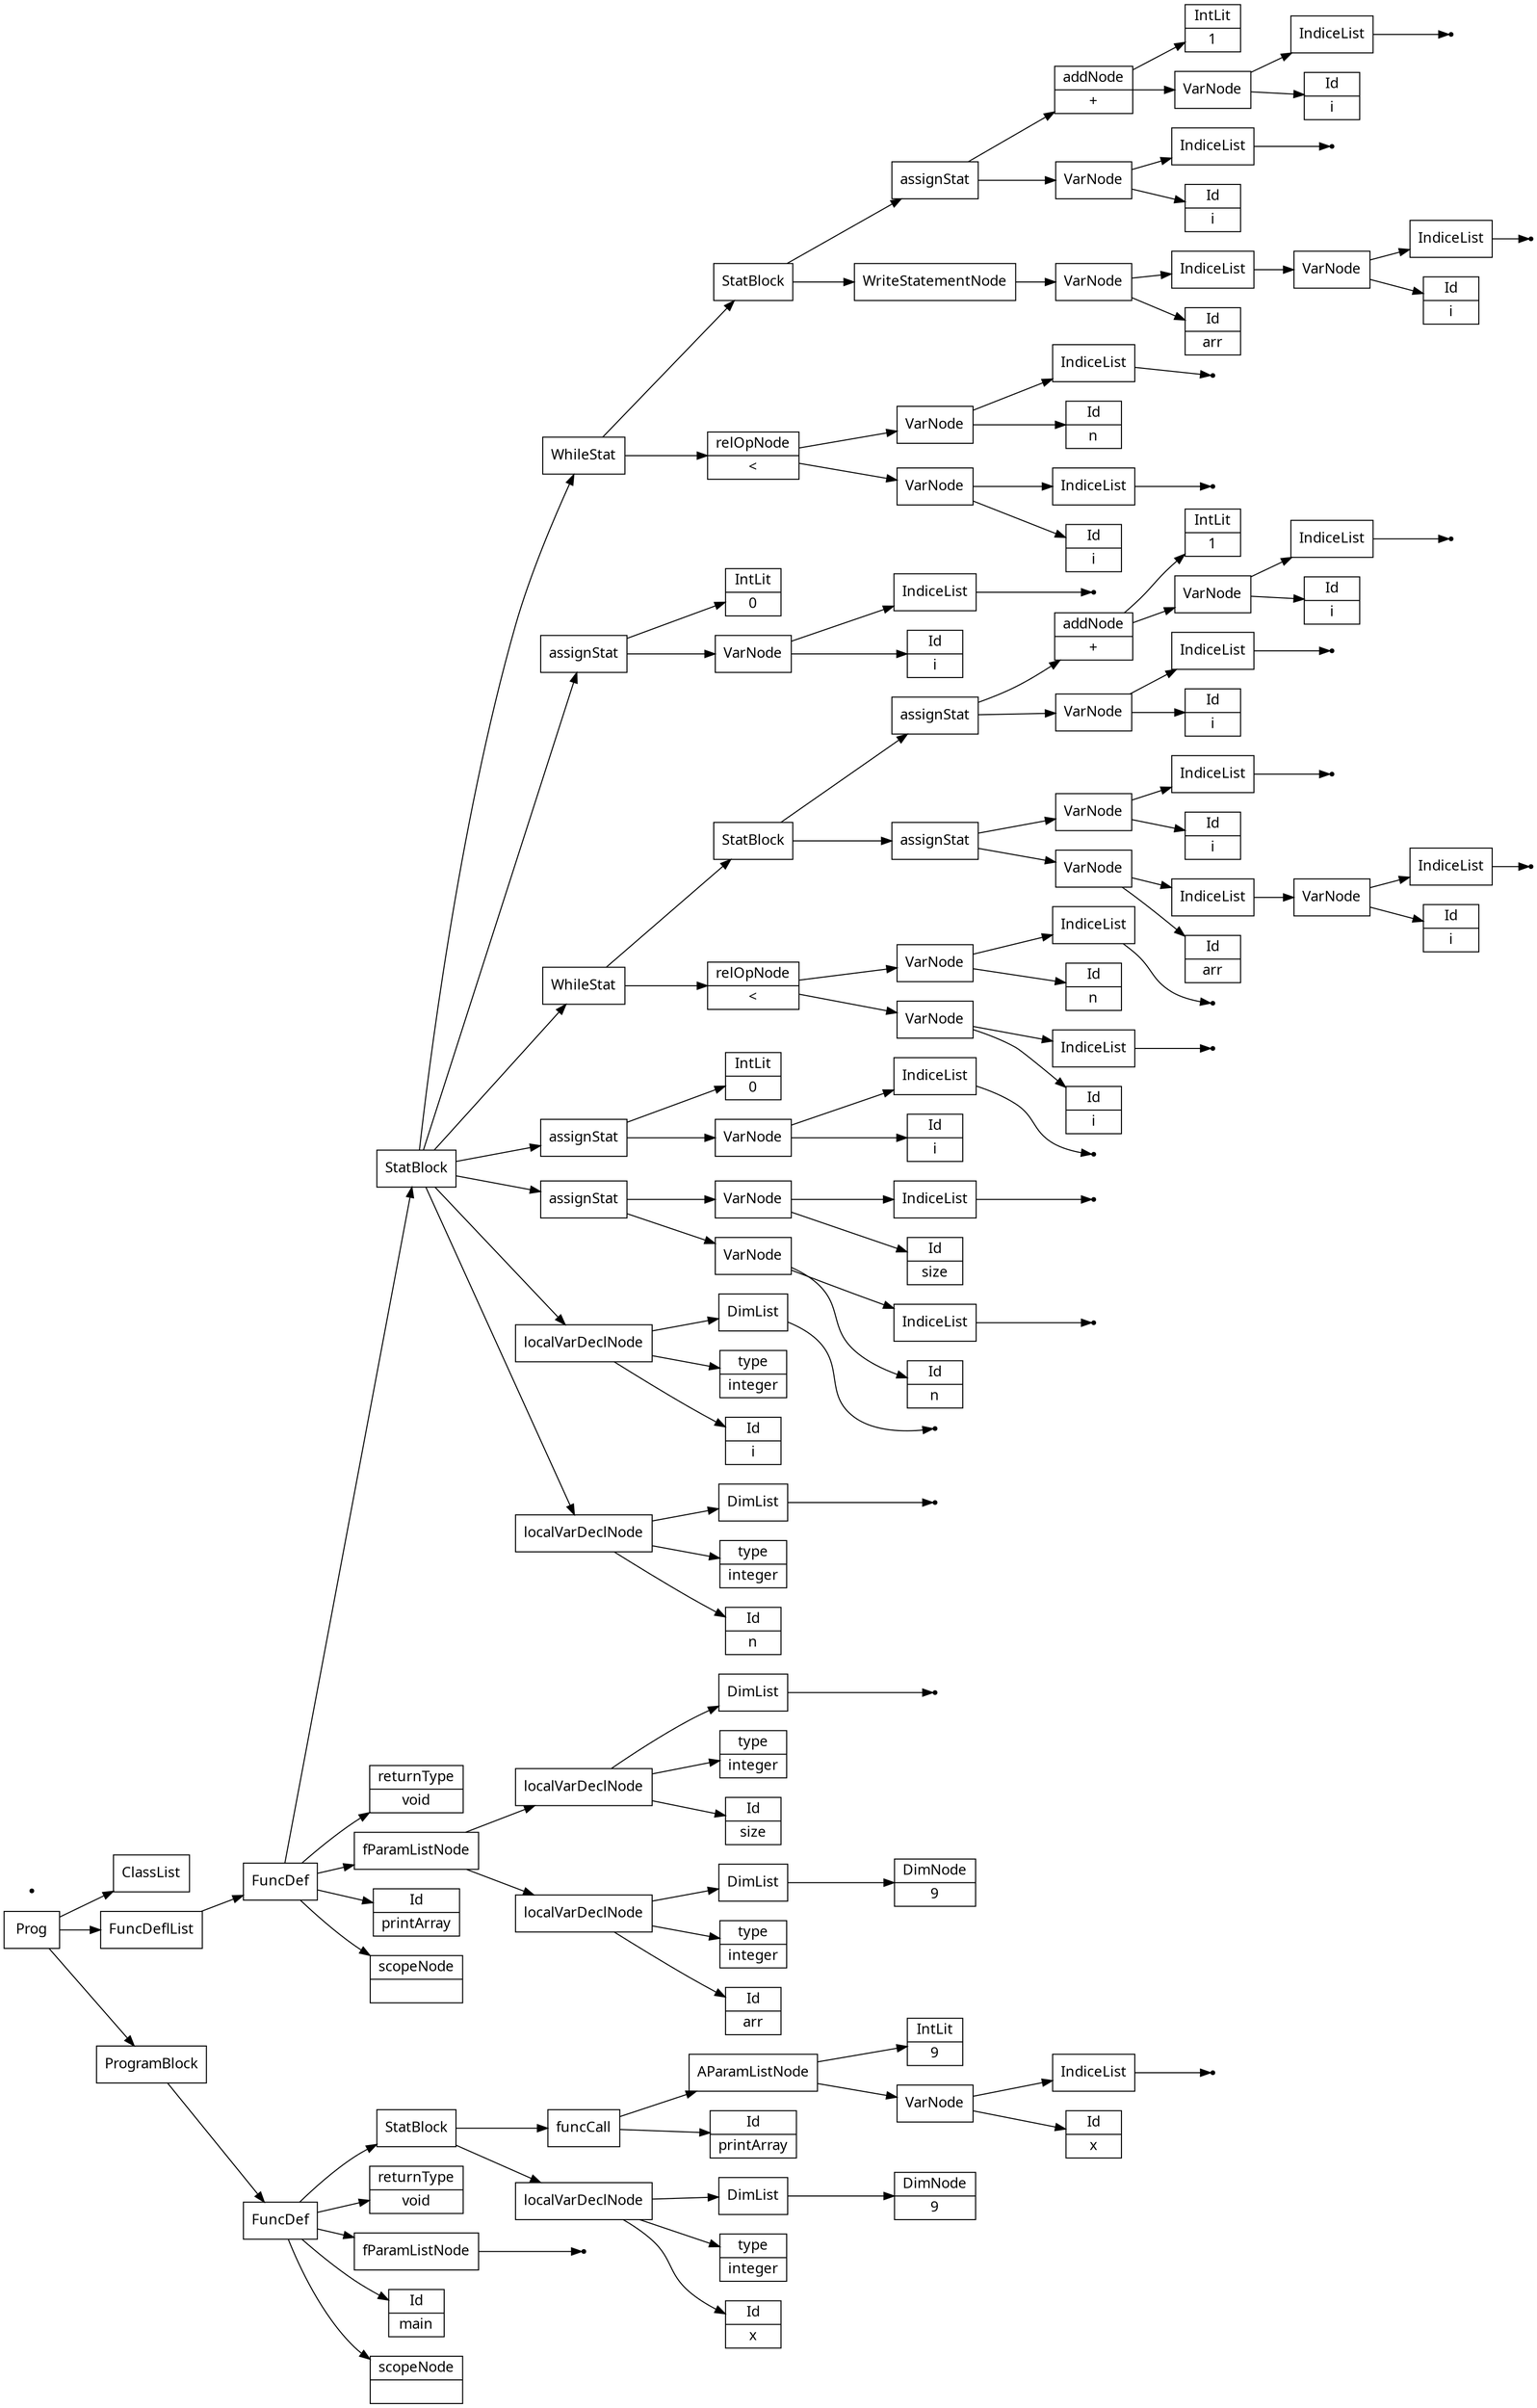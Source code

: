 digraph AST {
node [shape=record];
 node [fontname=Sans];charset="UTF-8" splines=true splines=spline rankdir =LR ordering="out"
1[label="scopeNode| "];
3[label="Id|arr"];
4[label="type|integer"];
6[label="DimNode|9"];
7[label="DimList"];
7->6;
8[label="localVarDeclNode"];
8->7;
8->4;
8->3;
9[label="Id|size"];
10[label="type|integer"];
none12[shape="point"];
13[label="DimList"];
13->none12;
14[label="localVarDeclNode"];
14->13;
14->10;
14->9;
15[label="fParamListNode"];
15->14;
15->8;
16[label="returnType|void"];
18[label="Id|n"];
19[label="type|integer"];
none21[shape="point"];
22[label="DimList"];
22->none21;
23[label="localVarDeclNode"];
23->22;
23->19;
23->18;
24[label="Id|i"];
25[label="type|integer"];
none27[shape="point"];
28[label="DimList"];
28->none27;
29[label="localVarDeclNode"];
29->28;
29->25;
29->24;
30[label="Id|n"];
none32[shape="point"];
33[label="IndiceList"];
33->none32;
34[label="VarNode"];
34->33;
34->30;
35[label="Id|size"];
none37[shape="point"];
38[label="IndiceList"];
38->none37;
39[label="VarNode"];
39->38;
39->35;
40[label="assignStat"];
40->39;
40->34;
41[label="Id|i"];
none43[shape="point"];
44[label="IndiceList"];
44->none43;
45[label="VarNode"];
45->44;
45->41;
46[label="IntLit|0"];
47[label="assignStat"];
47->46;
47->45;
48[label="Id|i"];
none50[shape="point"];
51[label="IndiceList"];
51->none50;
52[label="VarNode"];
52->51;
52->48;
53[label="relOpNode|\<"];
54[label="Id|n"];
none56[shape="point"];
57[label="IndiceList"];
57->none56;
58[label="VarNode"];
58->57;
58->54;
53->58;
53->52;
60[label="Id|arr"];
62[label="Id|i"];
none64[shape="point"];
65[label="IndiceList"];
65->none64;
66[label="VarNode"];
66->65;
66->62;
67[label="IndiceList"];
67->66;
68[label="VarNode"];
68->67;
68->60;
69[label="Id|i"];
none71[shape="point"];
72[label="IndiceList"];
72->none71;
73[label="VarNode"];
73->72;
73->69;
74[label="assignStat"];
74->73;
74->68;
75[label="Id|i"];
none77[shape="point"];
78[label="IndiceList"];
78->none77;
79[label="VarNode"];
79->78;
79->75;
80[label="Id|i"];
none82[shape="point"];
83[label="IndiceList"];
83->none82;
84[label="VarNode"];
84->83;
84->80;
85[label="addNode|+"];
86[label="IntLit|1"];
85->86;
85->84;
87[label="assignStat"];
87->85;
87->79;
88[label="StatBlock"];
88->87;
88->74;
89[label="WhileStat"];
89->88;
89->53;
90[label="Id|i"];
none92[shape="point"];
93[label="IndiceList"];
93->none92;
94[label="VarNode"];
94->93;
94->90;
95[label="IntLit|0"];
96[label="assignStat"];
96->95;
96->94;
97[label="Id|i"];
none99[shape="point"];
100[label="IndiceList"];
100->none99;
101[label="VarNode"];
101->100;
101->97;
102[label="relOpNode|\<"];
103[label="Id|n"];
none105[shape="point"];
106[label="IndiceList"];
106->none105;
107[label="VarNode"];
107->106;
107->103;
102->107;
102->101;
109[label="Id|arr"];
111[label="Id|i"];
none113[shape="point"];
114[label="IndiceList"];
114->none113;
115[label="VarNode"];
115->114;
115->111;
116[label="IndiceList"];
116->115;
117[label="VarNode"];
117->116;
117->109;
118[label="WriteStatementNode"];
118->117;
119[label="Id|i"];
none121[shape="point"];
122[label="IndiceList"];
122->none121;
123[label="VarNode"];
123->122;
123->119;
124[label="Id|i"];
none126[shape="point"];
127[label="IndiceList"];
127->none126;
128[label="VarNode"];
128->127;
128->124;
129[label="addNode|+"];
130[label="IntLit|1"];
129->130;
129->128;
131[label="assignStat"];
131->129;
131->123;
132[label="StatBlock"];
132->131;
132->118;
133[label="WhileStat"];
133->132;
133->102;
134[label="StatBlock"];
134->133;
134->96;
134->89;
134->47;
134->40;
134->29;
134->23;
135[label="FuncDef"];
0[label="Id|printArray"];
135->134;
135->16;
135->15;
135->0;
135->1;
137[label="scopeNode| "];
none139[shape="point"];
140[label="fParamListNode"];
140->none139;
141[label="returnType|void"];
143[label="Id|x"];
144[label="type|integer"];
146[label="DimNode|9"];
147[label="DimList"];
147->146;
148[label="localVarDeclNode"];
148->147;
148->144;
148->143;
149[label="Id|printArray"];
151[label="Id|x"];
none153[shape="point"];
154[label="IndiceList"];
154->none153;
155[label="VarNode"];
155->154;
155->151;
156[label="IntLit|9"];
157[label="AParamListNode"];
157->156;
157->155;
158[label="funcCall"];
158->157;
158->149;
159[label="StatBlock"];
159->158;
159->148;
160[label="FuncDef"];
136[label="Id|main"];
160->159;
160->141;
160->140;
160->136;
160->137;
161[label="ClassList"];
162[label="FuncDeflList"];
163[label="Prog"];
164[label="ProgramBlock"];
164->160;
162->135;
none165[shape="point"];
163->161;
163->162;
163->164;
}